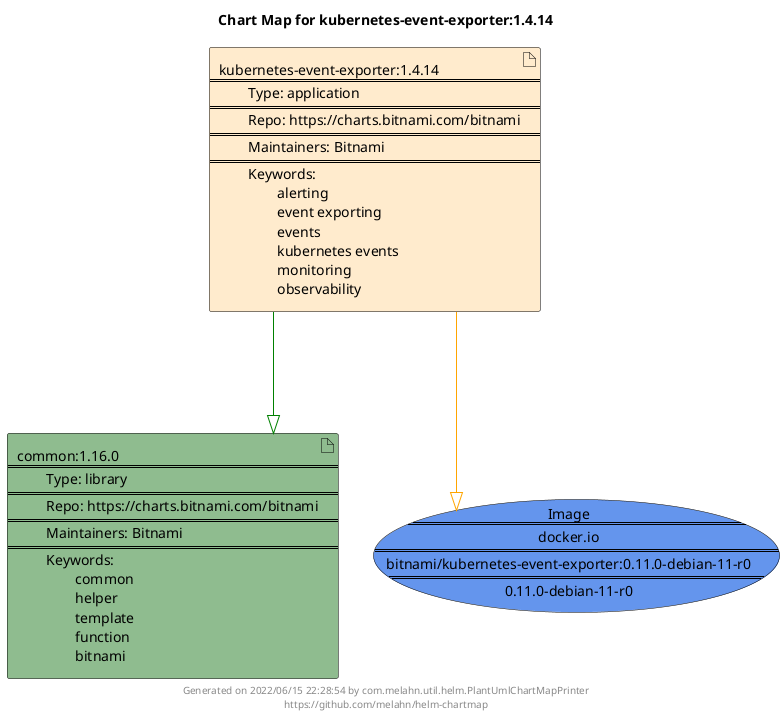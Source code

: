 @startuml
skinparam linetype ortho
skinparam backgroundColor white
skinparam usecaseBorderColor black
skinparam usecaseArrowColor LightSlateGray
skinparam artifactBorderColor black
skinparam artifactArrowColor LightSlateGray

title Chart Map for kubernetes-event-exporter:1.4.14

'There are 2 referenced Helm Charts
artifact "common:1.16.0\n====\n\tType: library\n====\n\tRepo: https://charts.bitnami.com/bitnami\n====\n\tMaintainers: Bitnami\n====\n\tKeywords: \n\t\tcommon\n\t\thelper\n\t\ttemplate\n\t\tfunction\n\t\tbitnami" as common_1_16_0 #DarkSeaGreen
artifact "kubernetes-event-exporter:1.4.14\n====\n\tType: application\n====\n\tRepo: https://charts.bitnami.com/bitnami\n====\n\tMaintainers: Bitnami\n====\n\tKeywords: \n\t\talerting\n\t\tevent exporting\n\t\tevents\n\t\tkubernetes events\n\t\tmonitoring\n\t\tobservability" as kubernetes_event_exporter_1_4_14 #BlanchedAlmond

'There is one referenced Docker Image
usecase "Image\n====\ndocker.io\n====\nbitnami/kubernetes-event-exporter:0.11.0-debian-11-r0\n====\n0.11.0-debian-11-r0" as docker_io_bitnami_kubernetes_event_exporter_0_11_0_debian_11_r0 #CornflowerBlue

'Chart Dependencies
kubernetes_event_exporter_1_4_14--[#green]-|>common_1_16_0
kubernetes_event_exporter_1_4_14--[#orange]-|>docker_io_bitnami_kubernetes_event_exporter_0_11_0_debian_11_r0

center footer Generated on 2022/06/15 22:28:54 by com.melahn.util.helm.PlantUmlChartMapPrinter\nhttps://github.com/melahn/helm-chartmap
@enduml
